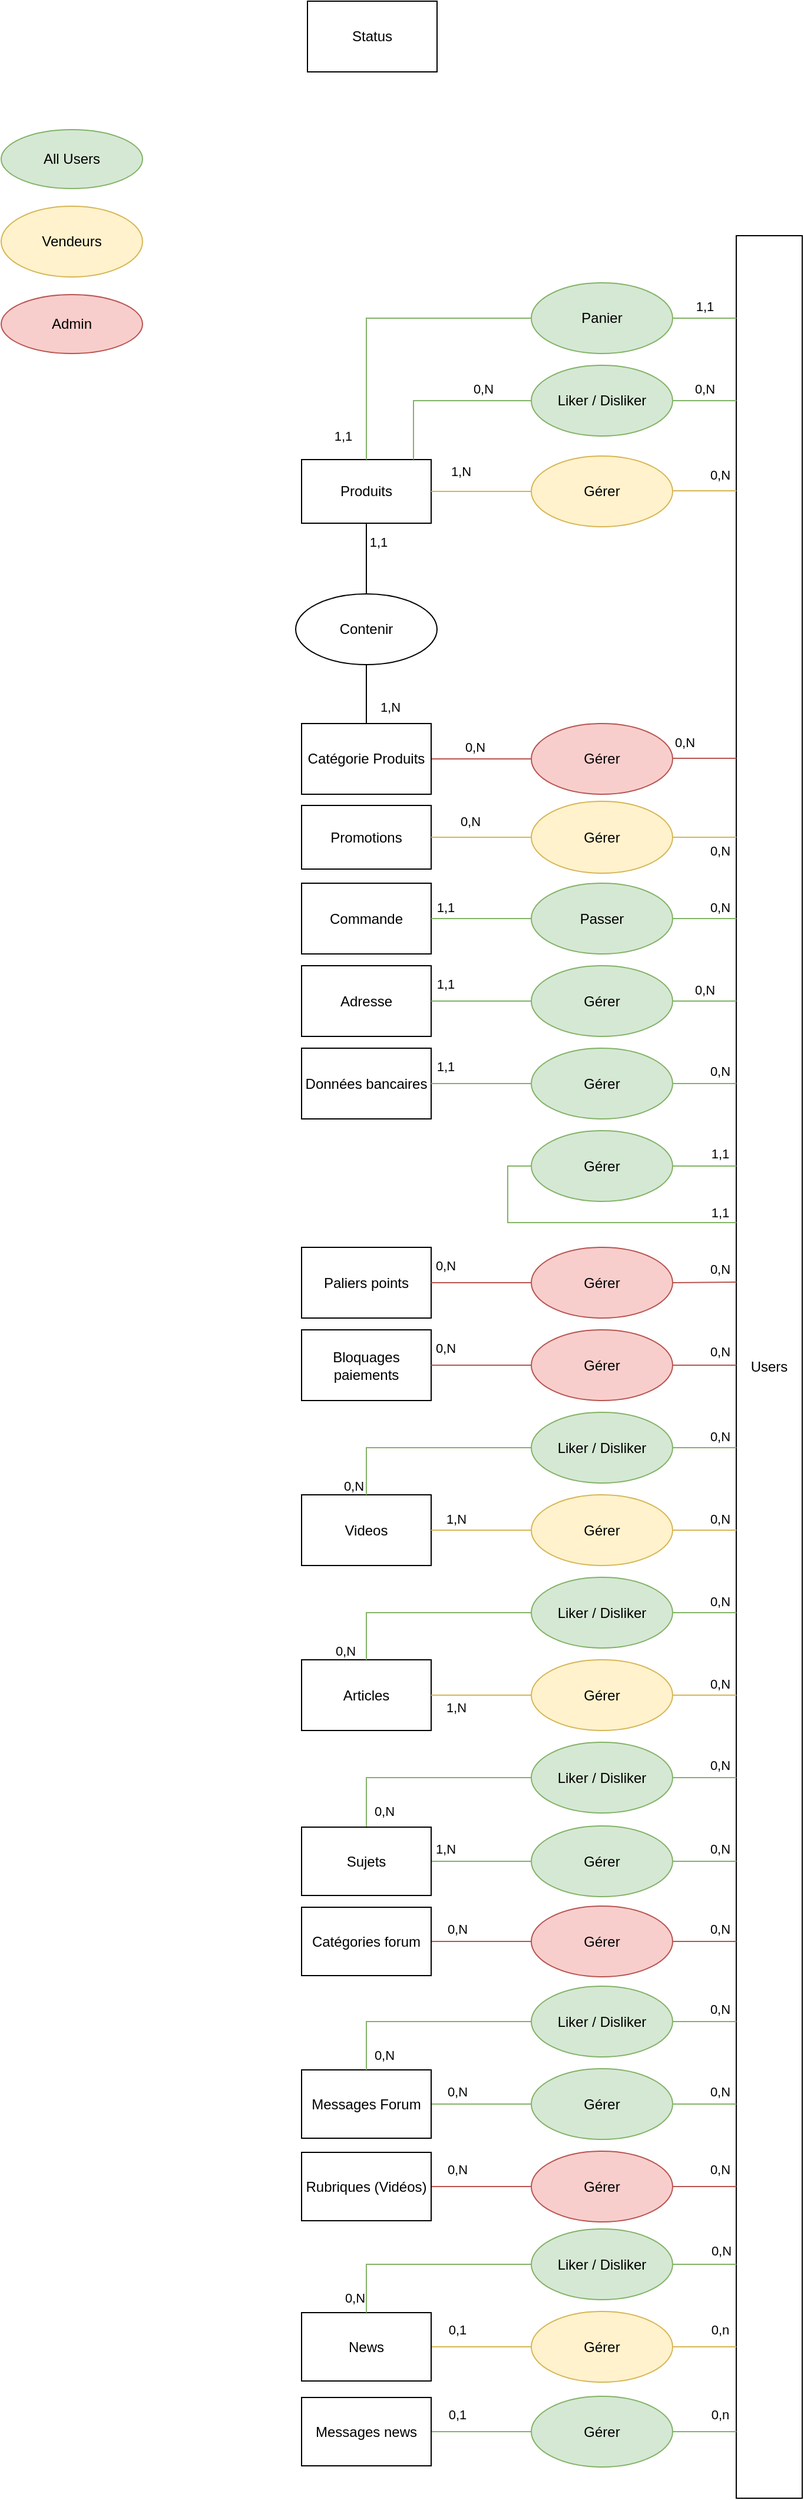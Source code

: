 <mxfile version="15.7.4" type="github" pages="4">
  <diagram id="k1b9PWktB-mUNqTBvutM" name="MCD">
    <mxGraphModel dx="1381" dy="1933" grid="1" gridSize="10" guides="1" tooltips="1" connect="1" arrows="1" fold="1" page="1" pageScale="1" pageWidth="827" pageHeight="1169" math="0" shadow="0">
      <root>
        <mxCell id="ir1PRDTtGvgjBWMgFl4q-0" />
        <mxCell id="ir1PRDTtGvgjBWMgFl4q-1" parent="ir1PRDTtGvgjBWMgFl4q-0" />
        <mxCell id="Ems-gmoL7VlaEz9lixsN-8" value="Users" style="rounded=0;whiteSpace=wrap;html=1;glass=0;shadow=0;sketch=0;" parent="ir1PRDTtGvgjBWMgFl4q-1" vertex="1">
          <mxGeometry x="754" y="-960" width="56" height="1920" as="geometry" />
        </mxCell>
        <mxCell id="Ems-gmoL7VlaEz9lixsN-17" value="Produits" style="rounded=0;whiteSpace=wrap;html=1;" parent="ir1PRDTtGvgjBWMgFl4q-1" vertex="1">
          <mxGeometry x="385" y="-770" width="110" height="54" as="geometry" />
        </mxCell>
        <mxCell id="yBdITjsVdk7lnHHLysCU-9" value="1,1" style="edgeStyle=orthogonalEdgeStyle;rounded=0;orthogonalLoop=1;jettySize=auto;html=1;endArrow=none;endFill=0;fillColor=#d5e8d4;strokeColor=#82b366;" parent="ir1PRDTtGvgjBWMgFl4q-1" source="Ems-gmoL7VlaEz9lixsN-17" target="Ems-gmoL7VlaEz9lixsN-27" edge="1">
          <mxGeometry x="-0.846" y="20" relative="1" as="geometry">
            <mxPoint as="offset" />
            <mxPoint x="495.0" y="-890" as="sourcePoint" />
            <Array as="points">
              <mxPoint x="440" y="-890" />
            </Array>
          </mxGeometry>
        </mxCell>
        <mxCell id="SQJCuBqzPmPE8YTCWMTA-35" value="1,1" style="edgeStyle=elbowEdgeStyle;rounded=0;orthogonalLoop=1;jettySize=auto;elbow=vertical;html=1;exitX=1;exitY=0.5;exitDx=0;exitDy=0;endArrow=none;endFill=0;fillColor=#d5e8d4;strokeColor=#82b366;" parent="ir1PRDTtGvgjBWMgFl4q-1" source="Ems-gmoL7VlaEz9lixsN-27" target="Ems-gmoL7VlaEz9lixsN-8" edge="1">
          <mxGeometry y="10" relative="1" as="geometry">
            <mxPoint as="offset" />
          </mxGeometry>
        </mxCell>
        <mxCell id="Ems-gmoL7VlaEz9lixsN-27" value="Panier" style="ellipse;whiteSpace=wrap;html=1;fillColor=#d5e8d4;strokeColor=#82b366;" parent="ir1PRDTtGvgjBWMgFl4q-1" vertex="1">
          <mxGeometry x="580" y="-920" width="120" height="60" as="geometry" />
        </mxCell>
        <mxCell id="yBdITjsVdk7lnHHLysCU-19" value="0,N" style="edgeStyle=orthogonalEdgeStyle;rounded=0;orthogonalLoop=1;jettySize=auto;html=1;exitX=1;exitY=0.5;exitDx=0;exitDy=0;entryX=0;entryY=0.5;entryDx=0;entryDy=0;endArrow=none;endFill=0;fillColor=#f8cecc;strokeColor=#b85450;" parent="ir1PRDTtGvgjBWMgFl4q-1" source="Ems-gmoL7VlaEz9lixsN-35" target="6xAeUnvmwOhO6haDIeZQ-18" edge="1">
          <mxGeometry x="-0.143" y="10" relative="1" as="geometry">
            <mxPoint as="offset" />
          </mxGeometry>
        </mxCell>
        <mxCell id="Ems-gmoL7VlaEz9lixsN-35" value="Catégorie Produits" style="rounded=0;whiteSpace=wrap;html=1;" parent="ir1PRDTtGvgjBWMgFl4q-1" vertex="1">
          <mxGeometry x="385" y="-546" width="110" height="60" as="geometry" />
        </mxCell>
        <mxCell id="yBdITjsVdk7lnHHLysCU-17" value="1,1" style="edgeStyle=orthogonalEdgeStyle;rounded=0;orthogonalLoop=1;jettySize=auto;html=1;endArrow=none;endFill=0;" parent="ir1PRDTtGvgjBWMgFl4q-1" source="Ems-gmoL7VlaEz9lixsN-36" target="Ems-gmoL7VlaEz9lixsN-17" edge="1">
          <mxGeometry x="0.467" y="-10" relative="1" as="geometry">
            <mxPoint as="offset" />
          </mxGeometry>
        </mxCell>
        <mxCell id="yBdITjsVdk7lnHHLysCU-18" value="1,N" style="edgeStyle=orthogonalEdgeStyle;rounded=0;orthogonalLoop=1;jettySize=auto;html=1;exitX=0.5;exitY=1;exitDx=0;exitDy=0;entryX=0.5;entryY=0;entryDx=0;entryDy=0;endArrow=none;endFill=0;" parent="ir1PRDTtGvgjBWMgFl4q-1" source="Ems-gmoL7VlaEz9lixsN-36" target="Ems-gmoL7VlaEz9lixsN-35" edge="1">
          <mxGeometry x="0.44" y="20" relative="1" as="geometry">
            <mxPoint as="offset" />
          </mxGeometry>
        </mxCell>
        <mxCell id="Ems-gmoL7VlaEz9lixsN-36" value="Contenir" style="ellipse;whiteSpace=wrap;html=1;" parent="ir1PRDTtGvgjBWMgFl4q-1" vertex="1">
          <mxGeometry x="380" y="-656" width="120" height="60" as="geometry" />
        </mxCell>
        <mxCell id="yBdITjsVdk7lnHHLysCU-16" value="1,N" style="edgeStyle=orthogonalEdgeStyle;rounded=0;orthogonalLoop=1;jettySize=auto;html=1;exitX=0;exitY=0.5;exitDx=0;exitDy=0;endArrow=none;endFill=0;fillColor=#fff2cc;strokeColor=#d6b656;" parent="ir1PRDTtGvgjBWMgFl4q-1" source="DhKpnIFWA9yoigp-8hZU-3" target="Ems-gmoL7VlaEz9lixsN-17" edge="1">
          <mxGeometry x="0.412" y="-17" relative="1" as="geometry">
            <mxPoint as="offset" />
          </mxGeometry>
        </mxCell>
        <mxCell id="SQJCuBqzPmPE8YTCWMTA-38" value="0,N" style="edgeStyle=elbowEdgeStyle;rounded=0;orthogonalLoop=1;jettySize=auto;elbow=vertical;html=1;exitX=1;exitY=0.5;exitDx=0;exitDy=0;endArrow=none;endFill=0;" parent="ir1PRDTtGvgjBWMgFl4q-1" source="DhKpnIFWA9yoigp-8hZU-3" edge="1">
          <mxGeometry y="20" relative="1" as="geometry">
            <mxPoint as="offset" />
          </mxGeometry>
        </mxCell>
        <mxCell id="lxnOK-8bjp72yX0c8KQZ-0" value="0,N" style="edgeStyle=elbowEdgeStyle;rounded=0;orthogonalLoop=1;jettySize=auto;html=1;elbow=vertical;endArrow=none;endFill=0;fillColor=#fff2cc;strokeColor=#d6b656;" parent="ir1PRDTtGvgjBWMgFl4q-1" source="DhKpnIFWA9yoigp-8hZU-3" edge="1">
          <mxGeometry x="0.481" y="14" relative="1" as="geometry">
            <mxPoint as="offset" />
            <mxPoint x="754" y="-743.529" as="targetPoint" />
          </mxGeometry>
        </mxCell>
        <mxCell id="DhKpnIFWA9yoigp-8hZU-3" value="Gérer" style="ellipse;whiteSpace=wrap;html=1;fillColor=#fff2cc;strokeColor=#d6b656;" parent="ir1PRDTtGvgjBWMgFl4q-1" vertex="1">
          <mxGeometry x="580" y="-773" width="120" height="60" as="geometry" />
        </mxCell>
        <mxCell id="6xAeUnvmwOhO6haDIeZQ-14" value="Promotions" style="rounded=0;whiteSpace=wrap;html=1;" parent="ir1PRDTtGvgjBWMgFl4q-1" vertex="1">
          <mxGeometry x="385" y="-476.5" width="110" height="54" as="geometry" />
        </mxCell>
        <mxCell id="yBdITjsVdk7lnHHLysCU-23" value="0,N" style="edgeStyle=orthogonalEdgeStyle;rounded=0;orthogonalLoop=1;jettySize=auto;html=1;exitX=0;exitY=0.5;exitDx=0;exitDy=0;endArrow=none;endFill=0;fillColor=#fff2cc;strokeColor=#d6b656;" parent="ir1PRDTtGvgjBWMgFl4q-1" source="6xAeUnvmwOhO6haDIeZQ-17" target="6xAeUnvmwOhO6haDIeZQ-14" edge="1">
          <mxGeometry x="0.237" y="-14" relative="1" as="geometry">
            <mxPoint as="offset" />
          </mxGeometry>
        </mxCell>
        <mxCell id="SQJCuBqzPmPE8YTCWMTA-41" value="0,N" style="edgeStyle=elbowEdgeStyle;rounded=0;orthogonalLoop=1;jettySize=auto;elbow=vertical;html=1;exitX=1;exitY=0.5;exitDx=0;exitDy=0;endArrow=none;endFill=0;" parent="ir1PRDTtGvgjBWMgFl4q-1" source="6xAeUnvmwOhO6haDIeZQ-17" edge="1">
          <mxGeometry x="0.119" y="15" relative="1" as="geometry">
            <mxPoint as="offset" />
          </mxGeometry>
        </mxCell>
        <mxCell id="lxnOK-8bjp72yX0c8KQZ-3" value="0,N" style="edgeStyle=elbowEdgeStyle;rounded=0;orthogonalLoop=1;jettySize=auto;html=1;elbow=vertical;endArrow=none;endFill=0;fillColor=#fff2cc;strokeColor=#d6b656;" parent="ir1PRDTtGvgjBWMgFl4q-1" source="6xAeUnvmwOhO6haDIeZQ-17" edge="1">
          <mxGeometry x="0.482" y="-11" relative="1" as="geometry">
            <mxPoint as="offset" />
            <mxPoint x="754" y="-449.324" as="targetPoint" />
          </mxGeometry>
        </mxCell>
        <mxCell id="6xAeUnvmwOhO6haDIeZQ-17" value="Gérer" style="ellipse;whiteSpace=wrap;html=1;fillColor=#fff2cc;strokeColor=#d6b656;" parent="ir1PRDTtGvgjBWMgFl4q-1" vertex="1">
          <mxGeometry x="580" y="-480" width="120" height="61" as="geometry" />
        </mxCell>
        <mxCell id="SQJCuBqzPmPE8YTCWMTA-39" value="0,N" style="edgeStyle=elbowEdgeStyle;rounded=0;orthogonalLoop=1;jettySize=auto;elbow=vertical;html=1;exitX=1;exitY=0.5;exitDx=0;exitDy=0;endArrow=none;endFill=0;" parent="ir1PRDTtGvgjBWMgFl4q-1" source="6xAeUnvmwOhO6haDIeZQ-18" edge="1">
          <mxGeometry y="10" relative="1" as="geometry">
            <mxPoint as="offset" />
          </mxGeometry>
        </mxCell>
        <mxCell id="lxnOK-8bjp72yX0c8KQZ-6" value="0,N" style="edgeStyle=elbowEdgeStyle;rounded=0;orthogonalLoop=1;jettySize=auto;html=1;elbow=vertical;endArrow=none;endFill=0;fillColor=#f8cecc;strokeColor=#b85450;" parent="ir1PRDTtGvgjBWMgFl4q-1" source="6xAeUnvmwOhO6haDIeZQ-18" edge="1">
          <mxGeometry x="-0.63" y="14" relative="1" as="geometry">
            <mxPoint as="offset" />
            <mxPoint x="754" y="-516.471" as="targetPoint" />
          </mxGeometry>
        </mxCell>
        <mxCell id="6xAeUnvmwOhO6haDIeZQ-18" value="Gérer" style="ellipse;whiteSpace=wrap;html=1;fillColor=#f8cecc;strokeColor=#b85450;" parent="ir1PRDTtGvgjBWMgFl4q-1" vertex="1">
          <mxGeometry x="580" y="-546" width="120" height="60" as="geometry" />
        </mxCell>
        <mxCell id="6xAeUnvmwOhO6haDIeZQ-22" value="Commande" style="rounded=0;whiteSpace=wrap;html=1;" parent="ir1PRDTtGvgjBWMgFl4q-1" vertex="1">
          <mxGeometry x="385" y="-410.5" width="110" height="60" as="geometry" />
        </mxCell>
        <mxCell id="yBdITjsVdk7lnHHLysCU-25" value="1,1" style="edgeStyle=orthogonalEdgeStyle;rounded=0;orthogonalLoop=1;jettySize=auto;html=1;exitX=0;exitY=0.5;exitDx=0;exitDy=0;entryX=1;entryY=0.5;entryDx=0;entryDy=0;endArrow=none;endFill=0;fillColor=#d5e8d4;strokeColor=#82b366;" parent="ir1PRDTtGvgjBWMgFl4q-1" source="6xAeUnvmwOhO6haDIeZQ-23" target="6xAeUnvmwOhO6haDIeZQ-22" edge="1">
          <mxGeometry x="0.714" y="-10" relative="1" as="geometry">
            <mxPoint as="offset" />
          </mxGeometry>
        </mxCell>
        <mxCell id="SQJCuBqzPmPE8YTCWMTA-42" value="0,N" style="edgeStyle=elbowEdgeStyle;rounded=0;orthogonalLoop=1;jettySize=auto;elbow=vertical;html=1;exitX=1;exitY=0.5;exitDx=0;exitDy=0;endArrow=none;endFill=0;" parent="ir1PRDTtGvgjBWMgFl4q-1" source="6xAeUnvmwOhO6haDIeZQ-23" edge="1">
          <mxGeometry y="16" relative="1" as="geometry">
            <mxPoint as="offset" />
          </mxGeometry>
        </mxCell>
        <mxCell id="lxnOK-8bjp72yX0c8KQZ-2" value="0,N" style="edgeStyle=elbowEdgeStyle;rounded=0;orthogonalLoop=1;jettySize=auto;html=1;elbow=vertical;endArrow=none;endFill=0;fillColor=#d5e8d4;strokeColor=#82b366;" parent="ir1PRDTtGvgjBWMgFl4q-1" source="6xAeUnvmwOhO6haDIeZQ-23" edge="1">
          <mxGeometry x="0.481" y="10" relative="1" as="geometry">
            <mxPoint as="offset" />
            <mxPoint x="754" y="-380.5" as="targetPoint" />
          </mxGeometry>
        </mxCell>
        <mxCell id="6xAeUnvmwOhO6haDIeZQ-23" value="Passer" style="ellipse;whiteSpace=wrap;html=1;fillColor=#d5e8d4;strokeColor=#82b366;" parent="ir1PRDTtGvgjBWMgFl4q-1" vertex="1">
          <mxGeometry x="580" y="-410.5" width="120" height="60" as="geometry" />
        </mxCell>
        <mxCell id="6xAeUnvmwOhO6haDIeZQ-34" value="Adresse" style="rounded=0;whiteSpace=wrap;html=1;" parent="ir1PRDTtGvgjBWMgFl4q-1" vertex="1">
          <mxGeometry x="385" y="-340.5" width="110" height="60" as="geometry" />
        </mxCell>
        <mxCell id="yBdITjsVdk7lnHHLysCU-28" value="1,1" style="edgeStyle=orthogonalEdgeStyle;rounded=0;orthogonalLoop=1;jettySize=auto;html=1;exitX=0;exitY=0.5;exitDx=0;exitDy=0;endArrow=none;endFill=0;fillColor=#d5e8d4;strokeColor=#82b366;" parent="ir1PRDTtGvgjBWMgFl4q-1" source="6xAeUnvmwOhO6haDIeZQ-36" target="6xAeUnvmwOhO6haDIeZQ-34" edge="1">
          <mxGeometry x="0.724" y="-15" relative="1" as="geometry">
            <mxPoint as="offset" />
          </mxGeometry>
        </mxCell>
        <mxCell id="SQJCuBqzPmPE8YTCWMTA-43" value="0,N" style="edgeStyle=elbowEdgeStyle;rounded=0;orthogonalLoop=1;jettySize=auto;html=1;exitX=1;exitY=0.5;exitDx=0;exitDy=0;endArrow=none;endFill=0;elbow=vertical;fillColor=#d5e8d4;strokeColor=#82b366;" parent="ir1PRDTtGvgjBWMgFl4q-1" source="6xAeUnvmwOhO6haDIeZQ-36" edge="1">
          <mxGeometry y="10" relative="1" as="geometry">
            <mxPoint x="754" y="-310.5" as="targetPoint" />
            <mxPoint as="offset" />
          </mxGeometry>
        </mxCell>
        <mxCell id="6xAeUnvmwOhO6haDIeZQ-36" value="Gérer" style="ellipse;whiteSpace=wrap;html=1;fillColor=#d5e8d4;strokeColor=#82b366;" parent="ir1PRDTtGvgjBWMgFl4q-1" vertex="1">
          <mxGeometry x="580" y="-340.5" width="120" height="60" as="geometry" />
        </mxCell>
        <mxCell id="6xAeUnvmwOhO6haDIeZQ-39" value="Données bancaires" style="rounded=0;whiteSpace=wrap;html=1;" parent="ir1PRDTtGvgjBWMgFl4q-1" vertex="1">
          <mxGeometry x="385" y="-270.5" width="110" height="60" as="geometry" />
        </mxCell>
        <mxCell id="yBdITjsVdk7lnHHLysCU-32" value="1,1" style="edgeStyle=orthogonalEdgeStyle;rounded=0;orthogonalLoop=1;jettySize=auto;html=1;exitX=0;exitY=0.5;exitDx=0;exitDy=0;endArrow=none;endFill=0;fillColor=#d5e8d4;strokeColor=#82b366;" parent="ir1PRDTtGvgjBWMgFl4q-1" source="6xAeUnvmwOhO6haDIeZQ-41" target="6xAeUnvmwOhO6haDIeZQ-39" edge="1">
          <mxGeometry x="0.724" y="-15" relative="1" as="geometry">
            <mxPoint as="offset" />
          </mxGeometry>
        </mxCell>
        <mxCell id="SQJCuBqzPmPE8YTCWMTA-45" value="0,N" style="edgeStyle=elbowEdgeStyle;rounded=0;orthogonalLoop=1;jettySize=auto;html=1;exitX=1;exitY=0.5;exitDx=0;exitDy=0;endArrow=none;endFill=0;elbow=vertical;fillColor=#d5e8d4;strokeColor=#82b366;" parent="ir1PRDTtGvgjBWMgFl4q-1" source="6xAeUnvmwOhO6haDIeZQ-41" edge="1">
          <mxGeometry x="0.481" y="11" relative="1" as="geometry">
            <mxPoint x="754" y="-240.5" as="targetPoint" />
            <mxPoint as="offset" />
          </mxGeometry>
        </mxCell>
        <mxCell id="6xAeUnvmwOhO6haDIeZQ-41" value="Gérer" style="ellipse;whiteSpace=wrap;html=1;fillColor=#d5e8d4;strokeColor=#82b366;" parent="ir1PRDTtGvgjBWMgFl4q-1" vertex="1">
          <mxGeometry x="580" y="-270.5" width="120" height="60" as="geometry" />
        </mxCell>
        <mxCell id="6xAeUnvmwOhO6haDIeZQ-44" value="Status" style="rounded=0;whiteSpace=wrap;html=1;" parent="ir1PRDTtGvgjBWMgFl4q-1" vertex="1">
          <mxGeometry x="390" y="-1159" width="110" height="60" as="geometry" />
        </mxCell>
        <mxCell id="SQJCuBqzPmPE8YTCWMTA-48" value="1,1" style="edgeStyle=elbowEdgeStyle;rounded=0;orthogonalLoop=1;jettySize=auto;html=1;exitX=1;exitY=0.5;exitDx=0;exitDy=0;endArrow=none;endFill=0;elbow=vertical;fillColor=#d5e8d4;strokeColor=#82b366;" parent="ir1PRDTtGvgjBWMgFl4q-1" source="6xAeUnvmwOhO6haDIeZQ-49" edge="1">
          <mxGeometry x="0.481" y="11" relative="1" as="geometry">
            <mxPoint x="754" y="-170.5" as="targetPoint" />
            <mxPoint as="offset" />
            <Array as="points">
              <mxPoint x="730" y="-170.5" />
            </Array>
          </mxGeometry>
        </mxCell>
        <mxCell id="SQJCuBqzPmPE8YTCWMTA-67" value="1,1" style="edgeStyle=orthogonalEdgeStyle;rounded=0;orthogonalLoop=1;jettySize=auto;elbow=vertical;html=1;exitX=0;exitY=0.5;exitDx=0;exitDy=0;endArrow=none;endFill=0;fillColor=#d5e8d4;strokeColor=#82b366;" parent="ir1PRDTtGvgjBWMgFl4q-1" source="6xAeUnvmwOhO6haDIeZQ-49" edge="1">
          <mxGeometry x="0.893" y="9" relative="1" as="geometry">
            <Array as="points">
              <mxPoint x="560" y="-170.5" />
              <mxPoint x="560" y="-122.5" />
            </Array>
            <mxPoint x="754" y="-122.5" as="targetPoint" />
            <mxPoint as="offset" />
          </mxGeometry>
        </mxCell>
        <mxCell id="6xAeUnvmwOhO6haDIeZQ-49" value="Gérer" style="ellipse;whiteSpace=wrap;html=1;fillColor=#d5e8d4;strokeColor=#82b366;" parent="ir1PRDTtGvgjBWMgFl4q-1" vertex="1">
          <mxGeometry x="580" y="-200.5" width="120" height="60" as="geometry" />
        </mxCell>
        <mxCell id="6xAeUnvmwOhO6haDIeZQ-52" value="Paliers points" style="rounded=0;whiteSpace=wrap;html=1;" parent="ir1PRDTtGvgjBWMgFl4q-1" vertex="1">
          <mxGeometry x="385" y="-101.5" width="110" height="60" as="geometry" />
        </mxCell>
        <mxCell id="SQJCuBqzPmPE8YTCWMTA-3" value="0,N" style="edgeStyle=orthogonalEdgeStyle;rounded=0;orthogonalLoop=1;jettySize=auto;html=1;endArrow=none;endFill=0;fillColor=#f8cecc;strokeColor=#b85450;" parent="ir1PRDTtGvgjBWMgFl4q-1" source="6xAeUnvmwOhO6haDIeZQ-54" target="6xAeUnvmwOhO6haDIeZQ-52" edge="1">
          <mxGeometry x="0.724" y="-15" relative="1" as="geometry">
            <mxPoint as="offset" />
            <Array as="points" />
          </mxGeometry>
        </mxCell>
        <mxCell id="SQJCuBqzPmPE8YTCWMTA-53" value="0,N" style="edgeStyle=elbowEdgeStyle;rounded=0;orthogonalLoop=1;jettySize=auto;html=1;exitX=1;exitY=0.5;exitDx=0;exitDy=0;endArrow=none;endFill=0;elbow=vertical;fillColor=#f8cecc;strokeColor=#b85450;" parent="ir1PRDTtGvgjBWMgFl4q-1" source="6xAeUnvmwOhO6haDIeZQ-54" edge="1">
          <mxGeometry x="0.481" y="11" relative="1" as="geometry">
            <mxPoint x="754" y="-72.5" as="targetPoint" />
            <mxPoint as="offset" />
          </mxGeometry>
        </mxCell>
        <mxCell id="6xAeUnvmwOhO6haDIeZQ-54" value="Gérer" style="ellipse;whiteSpace=wrap;html=1;fillColor=#f8cecc;strokeColor=#b85450;" parent="ir1PRDTtGvgjBWMgFl4q-1" vertex="1">
          <mxGeometry x="580" y="-101.5" width="120" height="60" as="geometry" />
        </mxCell>
        <mxCell id="6xAeUnvmwOhO6haDIeZQ-57" value="Bloquages paiements" style="rounded=0;whiteSpace=wrap;html=1;" parent="ir1PRDTtGvgjBWMgFl4q-1" vertex="1">
          <mxGeometry x="385" y="-31.5" width="110" height="60" as="geometry" />
        </mxCell>
        <mxCell id="SQJCuBqzPmPE8YTCWMTA-7" value="0,N" style="edgeStyle=orthogonalEdgeStyle;rounded=0;orthogonalLoop=1;jettySize=auto;html=1;endArrow=none;endFill=0;fillColor=#f8cecc;strokeColor=#b85450;" parent="ir1PRDTtGvgjBWMgFl4q-1" source="6xAeUnvmwOhO6haDIeZQ-59" target="6xAeUnvmwOhO6haDIeZQ-57" edge="1">
          <mxGeometry x="0.724" y="-15" relative="1" as="geometry">
            <mxPoint as="offset" />
          </mxGeometry>
        </mxCell>
        <mxCell id="SQJCuBqzPmPE8YTCWMTA-55" value="0,N" style="edgeStyle=elbowEdgeStyle;rounded=0;orthogonalLoop=1;jettySize=auto;html=1;exitX=1;exitY=0.5;exitDx=0;exitDy=0;endArrow=none;endFill=0;elbow=vertical;fillColor=#f8cecc;strokeColor=#b85450;" parent="ir1PRDTtGvgjBWMgFl4q-1" source="6xAeUnvmwOhO6haDIeZQ-59" edge="1">
          <mxGeometry x="0.481" y="12" relative="1" as="geometry">
            <mxPoint x="754" y="-1.5" as="targetPoint" />
            <mxPoint as="offset" />
            <Array as="points">
              <mxPoint x="730" y="-1.5" />
              <mxPoint x="720" y="6.5" />
            </Array>
          </mxGeometry>
        </mxCell>
        <mxCell id="6xAeUnvmwOhO6haDIeZQ-59" value="Gérer" style="ellipse;whiteSpace=wrap;html=1;fillColor=#f8cecc;strokeColor=#b85450;" parent="ir1PRDTtGvgjBWMgFl4q-1" vertex="1">
          <mxGeometry x="580" y="-31.5" width="120" height="60" as="geometry" />
        </mxCell>
        <mxCell id="6xAeUnvmwOhO6haDIeZQ-62" value="All Users" style="ellipse;whiteSpace=wrap;html=1;fillColor=#d5e8d4;strokeColor=#82b366;" parent="ir1PRDTtGvgjBWMgFl4q-1" vertex="1">
          <mxGeometry x="130" y="-1050" width="120" height="50" as="geometry" />
        </mxCell>
        <mxCell id="6xAeUnvmwOhO6haDIeZQ-63" value="Admin" style="ellipse;whiteSpace=wrap;html=1;fillColor=#f8cecc;strokeColor=#b85450;" parent="ir1PRDTtGvgjBWMgFl4q-1" vertex="1">
          <mxGeometry x="130" y="-910" width="120" height="50" as="geometry" />
        </mxCell>
        <mxCell id="6xAeUnvmwOhO6haDIeZQ-64" value="Vendeurs" style="ellipse;whiteSpace=wrap;html=1;fillColor=#fff2cc;strokeColor=#d6b656;" parent="ir1PRDTtGvgjBWMgFl4q-1" vertex="1">
          <mxGeometry x="130" y="-985" width="120" height="60" as="geometry" />
        </mxCell>
        <mxCell id="6xAeUnvmwOhO6haDIeZQ-65" value="Videos" style="rounded=0;whiteSpace=wrap;html=1;" parent="ir1PRDTtGvgjBWMgFl4q-1" vertex="1">
          <mxGeometry x="385" y="108.5" width="110" height="60" as="geometry" />
        </mxCell>
        <mxCell id="SQJCuBqzPmPE8YTCWMTA-11" value="1,N" style="edgeStyle=orthogonalEdgeStyle;rounded=0;orthogonalLoop=1;jettySize=auto;html=1;exitX=0;exitY=0.5;exitDx=0;exitDy=0;endArrow=none;endFill=0;fillColor=#fff2cc;strokeColor=#d6b656;" parent="ir1PRDTtGvgjBWMgFl4q-1" source="6xAeUnvmwOhO6haDIeZQ-67" target="6xAeUnvmwOhO6haDIeZQ-65" edge="1">
          <mxGeometry x="0.517" y="-10" relative="1" as="geometry">
            <mxPoint as="offset" />
          </mxGeometry>
        </mxCell>
        <mxCell id="SQJCuBqzPmPE8YTCWMTA-57" value="0,N" style="edgeStyle=elbowEdgeStyle;rounded=0;orthogonalLoop=1;jettySize=auto;elbow=vertical;html=1;exitX=1;exitY=0.5;exitDx=0;exitDy=0;endArrow=none;endFill=0;fillColor=#fff2cc;strokeColor=#d6b656;" parent="ir1PRDTtGvgjBWMgFl4q-1" source="6xAeUnvmwOhO6haDIeZQ-67" edge="1">
          <mxGeometry x="0.481" y="10" relative="1" as="geometry">
            <mxPoint x="754" y="138.5" as="targetPoint" />
            <mxPoint as="offset" />
          </mxGeometry>
        </mxCell>
        <mxCell id="6xAeUnvmwOhO6haDIeZQ-67" value="Gérer" style="ellipse;whiteSpace=wrap;html=1;fillColor=#fff2cc;strokeColor=#d6b656;" parent="ir1PRDTtGvgjBWMgFl4q-1" vertex="1">
          <mxGeometry x="580" y="108.5" width="120" height="60" as="geometry" />
        </mxCell>
        <mxCell id="6xAeUnvmwOhO6haDIeZQ-70" value="Articles" style="rounded=0;whiteSpace=wrap;html=1;" parent="ir1PRDTtGvgjBWMgFl4q-1" vertex="1">
          <mxGeometry x="385" y="248.5" width="110" height="60" as="geometry" />
        </mxCell>
        <mxCell id="SQJCuBqzPmPE8YTCWMTA-15" value="1,N" style="edgeStyle=orthogonalEdgeStyle;rounded=0;orthogonalLoop=1;jettySize=auto;html=1;exitX=0;exitY=0.5;exitDx=0;exitDy=0;endArrow=none;endFill=0;fillColor=#fff2cc;strokeColor=#d6b656;" parent="ir1PRDTtGvgjBWMgFl4q-1" source="6xAeUnvmwOhO6haDIeZQ-72" target="6xAeUnvmwOhO6haDIeZQ-70" edge="1">
          <mxGeometry x="0.517" y="10" relative="1" as="geometry">
            <mxPoint as="offset" />
          </mxGeometry>
        </mxCell>
        <mxCell id="SQJCuBqzPmPE8YTCWMTA-59" value="0,N" style="edgeStyle=elbowEdgeStyle;rounded=0;orthogonalLoop=1;jettySize=auto;elbow=vertical;html=1;exitX=1;exitY=0.5;exitDx=0;exitDy=0;endArrow=none;endFill=0;fillColor=#fff2cc;strokeColor=#d6b656;" parent="ir1PRDTtGvgjBWMgFl4q-1" source="6xAeUnvmwOhO6haDIeZQ-72" edge="1">
          <mxGeometry x="0.481" y="10" relative="1" as="geometry">
            <mxPoint x="754" y="278.5" as="targetPoint" />
            <mxPoint as="offset" />
            <Array as="points">
              <mxPoint x="720" y="278.5" />
              <mxPoint x="730" y="288.5" />
            </Array>
          </mxGeometry>
        </mxCell>
        <mxCell id="6xAeUnvmwOhO6haDIeZQ-72" value="Gérer" style="ellipse;whiteSpace=wrap;html=1;fillColor=#fff2cc;strokeColor=#d6b656;" parent="ir1PRDTtGvgjBWMgFl4q-1" vertex="1">
          <mxGeometry x="580" y="248.5" width="120" height="60" as="geometry" />
        </mxCell>
        <mxCell id="8LoNdRKf65lTUbJcNKsQ-0" value="0,N" style="edgeStyle=orthogonalEdgeStyle;rounded=0;orthogonalLoop=1;jettySize=auto;html=1;exitX=0;exitY=0.5;exitDx=0;exitDy=0;endArrow=none;endFill=0;fillColor=#d5e8d4;strokeColor=#82b366;" parent="ir1PRDTtGvgjBWMgFl4q-1" source="6xAeUnvmwOhO6haDIeZQ-77" target="6xAeUnvmwOhO6haDIeZQ-80" edge="1">
          <mxGeometry x="0.844" y="15" relative="1" as="geometry">
            <mxPoint as="offset" />
          </mxGeometry>
        </mxCell>
        <mxCell id="8LoNdRKf65lTUbJcNKsQ-1" value="0,N" style="edgeStyle=elbowEdgeStyle;rounded=0;orthogonalLoop=1;jettySize=auto;html=1;exitX=1;exitY=0.5;exitDx=0;exitDy=0;endArrow=none;endFill=0;elbow=vertical;fillColor=#d5e8d4;strokeColor=#82b366;" parent="ir1PRDTtGvgjBWMgFl4q-1" source="6xAeUnvmwOhO6haDIeZQ-77" edge="1">
          <mxGeometry x="0.481" y="11" relative="1" as="geometry">
            <mxPoint x="754" y="348.5" as="targetPoint" />
            <mxPoint as="offset" />
          </mxGeometry>
        </mxCell>
        <mxCell id="6xAeUnvmwOhO6haDIeZQ-77" value="Liker / Disliker" style="ellipse;whiteSpace=wrap;html=1;fillColor=#d5e8d4;strokeColor=#82b366;" parent="ir1PRDTtGvgjBWMgFl4q-1" vertex="1">
          <mxGeometry x="580" y="318.5" width="120" height="60" as="geometry" />
        </mxCell>
        <mxCell id="SQJCuBqzPmPE8YTCWMTA-20" value="1,N" style="edgeStyle=orthogonalEdgeStyle;rounded=0;orthogonalLoop=1;jettySize=auto;html=1;exitX=1;exitY=0.5;exitDx=0;exitDy=0;endArrow=none;endFill=0;fillColor=#d5e8d4;strokeColor=#82b366;" parent="ir1PRDTtGvgjBWMgFl4q-1" source="6xAeUnvmwOhO6haDIeZQ-80" target="6xAeUnvmwOhO6haDIeZQ-82" edge="1">
          <mxGeometry x="-0.714" y="11" relative="1" as="geometry">
            <mxPoint as="offset" />
          </mxGeometry>
        </mxCell>
        <mxCell id="6xAeUnvmwOhO6haDIeZQ-80" value="Sujets" style="rounded=0;whiteSpace=wrap;html=1;" parent="ir1PRDTtGvgjBWMgFl4q-1" vertex="1">
          <mxGeometry x="385" y="390.5" width="110" height="58" as="geometry" />
        </mxCell>
        <mxCell id="SQJCuBqzPmPE8YTCWMTA-62" value="0,N" style="edgeStyle=elbowEdgeStyle;rounded=0;orthogonalLoop=1;jettySize=auto;elbow=vertical;html=1;exitX=1;exitY=0.5;exitDx=0;exitDy=0;endArrow=none;endFill=0;fillColor=#d5e8d4;strokeColor=#82b366;" parent="ir1PRDTtGvgjBWMgFl4q-1" source="6xAeUnvmwOhO6haDIeZQ-82" edge="1">
          <mxGeometry x="0.481" y="11" relative="1" as="geometry">
            <mxPoint x="754" y="419.5" as="targetPoint" />
            <mxPoint as="offset" />
          </mxGeometry>
        </mxCell>
        <mxCell id="6xAeUnvmwOhO6haDIeZQ-82" value="Gérer" style="ellipse;whiteSpace=wrap;html=1;fillColor=#d5e8d4;strokeColor=#82b366;" parent="ir1PRDTtGvgjBWMgFl4q-1" vertex="1">
          <mxGeometry x="580" y="389.5" width="120" height="60" as="geometry" />
        </mxCell>
        <mxCell id="SQJCuBqzPmPE8YTCWMTA-24" value="0,N" style="edgeStyle=orthogonalEdgeStyle;rounded=0;orthogonalLoop=1;jettySize=auto;html=1;exitX=1;exitY=0.5;exitDx=0;exitDy=0;entryX=0;entryY=0.5;entryDx=0;entryDy=0;endArrow=none;endFill=0;fillColor=#f8cecc;strokeColor=#b85450;" parent="ir1PRDTtGvgjBWMgFl4q-1" source="6xAeUnvmwOhO6haDIeZQ-89" target="6xAeUnvmwOhO6haDIeZQ-95" edge="1">
          <mxGeometry x="-0.5" y="11" relative="1" as="geometry">
            <mxPoint as="offset" />
          </mxGeometry>
        </mxCell>
        <mxCell id="6xAeUnvmwOhO6haDIeZQ-89" value="Catégories forum" style="rounded=0;whiteSpace=wrap;html=1;" parent="ir1PRDTtGvgjBWMgFl4q-1" vertex="1">
          <mxGeometry x="385" y="458.5" width="110" height="58" as="geometry" />
        </mxCell>
        <mxCell id="SQJCuBqzPmPE8YTCWMTA-64" value="0,N" style="edgeStyle=elbowEdgeStyle;rounded=0;orthogonalLoop=1;jettySize=auto;elbow=vertical;html=1;exitX=1;exitY=0.5;exitDx=0;exitDy=0;endArrow=none;endFill=0;fillColor=#f8cecc;strokeColor=#b85450;" parent="ir1PRDTtGvgjBWMgFl4q-1" source="6xAeUnvmwOhO6haDIeZQ-95" edge="1">
          <mxGeometry x="0.481" y="11" relative="1" as="geometry">
            <mxPoint x="754" y="487.5" as="targetPoint" />
            <mxPoint as="offset" />
          </mxGeometry>
        </mxCell>
        <mxCell id="6xAeUnvmwOhO6haDIeZQ-95" value="Gérer" style="ellipse;whiteSpace=wrap;html=1;fillColor=#f8cecc;strokeColor=#b85450;" parent="ir1PRDTtGvgjBWMgFl4q-1" vertex="1">
          <mxGeometry x="580" y="457.5" width="120" height="60" as="geometry" />
        </mxCell>
        <mxCell id="SQJCuBqzPmPE8YTCWMTA-27" value="0,N" style="edgeStyle=orthogonalEdgeStyle;rounded=0;orthogonalLoop=1;jettySize=auto;html=1;exitX=1;exitY=0.5;exitDx=0;exitDy=0;entryX=0;entryY=0.5;entryDx=0;entryDy=0;endArrow=none;endFill=0;fillColor=#d5e8d4;strokeColor=#82b366;" parent="ir1PRDTtGvgjBWMgFl4q-1" source="6xAeUnvmwOhO6haDIeZQ-99" target="6xAeUnvmwOhO6haDIeZQ-102" edge="1">
          <mxGeometry x="-0.5" y="11" relative="1" as="geometry">
            <mxPoint as="offset" />
          </mxGeometry>
        </mxCell>
        <mxCell id="6xAeUnvmwOhO6haDIeZQ-99" value="Messages Forum" style="rounded=0;whiteSpace=wrap;html=1;" parent="ir1PRDTtGvgjBWMgFl4q-1" vertex="1">
          <mxGeometry x="385" y="596.5" width="110" height="58" as="geometry" />
        </mxCell>
        <mxCell id="SQJCuBqzPmPE8YTCWMTA-26" value="0,N" style="edgeStyle=orthogonalEdgeStyle;rounded=0;orthogonalLoop=1;jettySize=auto;html=1;exitX=0;exitY=0.5;exitDx=0;exitDy=0;entryX=0.5;entryY=0;entryDx=0;entryDy=0;endArrow=none;endFill=0;fillColor=#d5e8d4;strokeColor=#82b366;" parent="ir1PRDTtGvgjBWMgFl4q-1" source="6xAeUnvmwOhO6haDIeZQ-101" target="6xAeUnvmwOhO6haDIeZQ-99" edge="1">
          <mxGeometry x="0.864" y="15" relative="1" as="geometry">
            <mxPoint as="offset" />
          </mxGeometry>
        </mxCell>
        <mxCell id="SQJCuBqzPmPE8YTCWMTA-65" value="0,N" style="edgeStyle=elbowEdgeStyle;rounded=0;orthogonalLoop=1;jettySize=auto;elbow=vertical;html=1;exitX=1;exitY=0.5;exitDx=0;exitDy=0;endArrow=none;endFill=0;fillColor=#d5e8d4;strokeColor=#82b366;" parent="ir1PRDTtGvgjBWMgFl4q-1" source="6xAeUnvmwOhO6haDIeZQ-101" edge="1">
          <mxGeometry x="0.481" y="11" relative="1" as="geometry">
            <mxPoint x="754" y="555.5" as="targetPoint" />
            <mxPoint as="offset" />
          </mxGeometry>
        </mxCell>
        <mxCell id="6xAeUnvmwOhO6haDIeZQ-101" value="Liker / Disliker" style="ellipse;whiteSpace=wrap;html=1;fillColor=#d5e8d4;strokeColor=#82b366;" parent="ir1PRDTtGvgjBWMgFl4q-1" vertex="1">
          <mxGeometry x="580" y="525.5" width="120" height="60" as="geometry" />
        </mxCell>
        <mxCell id="SQJCuBqzPmPE8YTCWMTA-66" value="0,N" style="edgeStyle=elbowEdgeStyle;rounded=0;orthogonalLoop=1;jettySize=auto;elbow=vertical;html=1;exitX=1;exitY=0.5;exitDx=0;exitDy=0;endArrow=none;endFill=0;fillColor=#d5e8d4;strokeColor=#82b366;" parent="ir1PRDTtGvgjBWMgFl4q-1" source="6xAeUnvmwOhO6haDIeZQ-102" edge="1">
          <mxGeometry x="0.481" y="11" relative="1" as="geometry">
            <mxPoint x="754" y="625.5" as="targetPoint" />
            <mxPoint as="offset" />
          </mxGeometry>
        </mxCell>
        <mxCell id="6xAeUnvmwOhO6haDIeZQ-102" value="Gérer" style="ellipse;whiteSpace=wrap;html=1;fillColor=#d5e8d4;strokeColor=#82b366;" parent="ir1PRDTtGvgjBWMgFl4q-1" vertex="1">
          <mxGeometry x="580" y="595.5" width="120" height="60" as="geometry" />
        </mxCell>
        <mxCell id="IEtz67zzkuUhbgyWgrqV-1" value="0,N" style="edgeStyle=orthogonalEdgeStyle;rounded=0;orthogonalLoop=1;jettySize=auto;html=1;exitX=1;exitY=0.5;exitDx=0;exitDy=0;entryX=0;entryY=0.5;entryDx=0;entryDy=0;endArrow=none;endFill=0;fillColor=#f8cecc;strokeColor=#b85450;" parent="ir1PRDTtGvgjBWMgFl4q-1" source="IEtz67zzkuUhbgyWgrqV-2" target="IEtz67zzkuUhbgyWgrqV-5" edge="1">
          <mxGeometry x="-0.5" y="15" relative="1" as="geometry">
            <mxPoint as="offset" />
          </mxGeometry>
        </mxCell>
        <mxCell id="IEtz67zzkuUhbgyWgrqV-2" value="Rubriques (Vidéos)" style="rounded=0;whiteSpace=wrap;html=1;" parent="ir1PRDTtGvgjBWMgFl4q-1" vertex="1">
          <mxGeometry x="385" y="666.5" width="110" height="58" as="geometry" />
        </mxCell>
        <mxCell id="Yh0MuZpLJdci4y8NJo_1-2" value="0,N" style="edgeStyle=elbowEdgeStyle;rounded=0;orthogonalLoop=1;jettySize=auto;elbow=vertical;html=1;exitX=1;exitY=0.5;exitDx=0;exitDy=0;endArrow=none;endFill=0;fillColor=#f8cecc;strokeColor=#b85450;" parent="ir1PRDTtGvgjBWMgFl4q-1" source="IEtz67zzkuUhbgyWgrqV-5" edge="1">
          <mxGeometry x="0.481" y="15" relative="1" as="geometry">
            <mxPoint x="754" y="695.5" as="targetPoint" />
            <mxPoint as="offset" />
          </mxGeometry>
        </mxCell>
        <mxCell id="IEtz67zzkuUhbgyWgrqV-5" value="Gérer" style="ellipse;whiteSpace=wrap;html=1;fillColor=#f8cecc;strokeColor=#b85450;" parent="ir1PRDTtGvgjBWMgFl4q-1" vertex="1">
          <mxGeometry x="580" y="665.5" width="120" height="60" as="geometry" />
        </mxCell>
        <mxCell id="IEtz67zzkuUhbgyWgrqV-7" value="0,1" style="edgeStyle=orthogonalEdgeStyle;rounded=0;orthogonalLoop=1;jettySize=auto;html=1;exitX=1;exitY=0.5;exitDx=0;exitDy=0;entryX=0;entryY=0.5;entryDx=0;entryDy=0;endArrow=none;endFill=0;fillColor=#fff2cc;strokeColor=#d6b656;" parent="ir1PRDTtGvgjBWMgFl4q-1" source="IEtz67zzkuUhbgyWgrqV-8" target="IEtz67zzkuUhbgyWgrqV-11" edge="1">
          <mxGeometry x="-0.5" y="15" relative="1" as="geometry">
            <mxPoint as="offset" />
          </mxGeometry>
        </mxCell>
        <mxCell id="IEtz67zzkuUhbgyWgrqV-8" value="News" style="rounded=0;whiteSpace=wrap;html=1;" parent="ir1PRDTtGvgjBWMgFl4q-1" vertex="1">
          <mxGeometry x="385" y="802.5" width="110" height="58" as="geometry" />
        </mxCell>
        <mxCell id="Yh0MuZpLJdci4y8NJo_1-4" value="0,n" style="edgeStyle=elbowEdgeStyle;rounded=0;orthogonalLoop=1;jettySize=auto;elbow=vertical;html=1;exitX=1;exitY=0.5;exitDx=0;exitDy=0;endArrow=none;endFill=0;fillColor=#fff2cc;strokeColor=#d6b656;" parent="ir1PRDTtGvgjBWMgFl4q-1" source="IEtz67zzkuUhbgyWgrqV-11" edge="1">
          <mxGeometry x="0.481" y="15" relative="1" as="geometry">
            <mxPoint x="754" y="831.5" as="targetPoint" />
            <mxPoint as="offset" />
          </mxGeometry>
        </mxCell>
        <mxCell id="IEtz67zzkuUhbgyWgrqV-11" value="Gérer" style="ellipse;whiteSpace=wrap;html=1;fillColor=#fff2cc;strokeColor=#d6b656;" parent="ir1PRDTtGvgjBWMgFl4q-1" vertex="1">
          <mxGeometry x="580" y="801.5" width="120" height="60" as="geometry" />
        </mxCell>
        <mxCell id="Yh0MuZpLJdci4y8NJo_1-6" value="0,1" style="edgeStyle=orthogonalEdgeStyle;rounded=0;orthogonalLoop=1;jettySize=auto;html=1;exitX=1;exitY=0.5;exitDx=0;exitDy=0;entryX=0;entryY=0.5;entryDx=0;entryDy=0;endArrow=none;endFill=0;fillColor=#d5e8d4;strokeColor=#82b366;" parent="ir1PRDTtGvgjBWMgFl4q-1" source="Yh0MuZpLJdci4y8NJo_1-7" target="Yh0MuZpLJdci4y8NJo_1-12" edge="1">
          <mxGeometry x="-0.5" y="15" relative="1" as="geometry">
            <mxPoint as="offset" />
          </mxGeometry>
        </mxCell>
        <mxCell id="Yh0MuZpLJdci4y8NJo_1-7" value="Messages news" style="rounded=0;whiteSpace=wrap;html=1;" parent="ir1PRDTtGvgjBWMgFl4q-1" vertex="1">
          <mxGeometry x="385" y="874.5" width="110" height="58" as="geometry" />
        </mxCell>
        <mxCell id="Yh0MuZpLJdci4y8NJo_1-13" value="0,n" style="edgeStyle=elbowEdgeStyle;rounded=0;orthogonalLoop=1;jettySize=auto;elbow=vertical;html=1;exitX=1;exitY=0.5;exitDx=0;exitDy=0;endArrow=none;endFill=0;fillColor=#d5e8d4;strokeColor=#82b366;" parent="ir1PRDTtGvgjBWMgFl4q-1" source="Yh0MuZpLJdci4y8NJo_1-12" edge="1">
          <mxGeometry x="0.481" y="15" relative="1" as="geometry">
            <mxPoint x="754" y="903.5" as="targetPoint" />
            <mxPoint as="offset" />
          </mxGeometry>
        </mxCell>
        <mxCell id="Yh0MuZpLJdci4y8NJo_1-12" value="Gérer" style="ellipse;whiteSpace=wrap;html=1;fillColor=#d5e8d4;strokeColor=#82b366;" parent="ir1PRDTtGvgjBWMgFl4q-1" vertex="1">
          <mxGeometry x="580" y="873.5" width="120" height="60" as="geometry" />
        </mxCell>
        <mxCell id="8LoNdRKf65lTUbJcNKsQ-3" value="0,N" style="edgeStyle=elbowEdgeStyle;rounded=0;orthogonalLoop=1;jettySize=auto;elbow=vertical;html=1;exitX=1;exitY=0.5;exitDx=0;exitDy=0;endArrow=none;endFill=0;fillColor=#d5e8d4;strokeColor=#82b366;" parent="ir1PRDTtGvgjBWMgFl4q-1" source="8LoNdRKf65lTUbJcNKsQ-2" edge="1">
          <mxGeometry y="10" relative="1" as="geometry">
            <mxPoint as="offset" />
            <mxPoint x="754" y="-820" as="targetPoint" />
          </mxGeometry>
        </mxCell>
        <mxCell id="8LoNdRKf65lTUbJcNKsQ-4" value="0,N" style="edgeStyle=elbowEdgeStyle;rounded=0;orthogonalLoop=1;jettySize=auto;html=1;exitX=0;exitY=0.5;exitDx=0;exitDy=0;endArrow=none;endFill=0;fillColor=#d5e8d4;strokeColor=#82b366;" parent="ir1PRDTtGvgjBWMgFl4q-1" source="8LoNdRKf65lTUbJcNKsQ-2" target="Ems-gmoL7VlaEz9lixsN-17" edge="1">
          <mxGeometry x="-0.448" y="-10" relative="1" as="geometry">
            <Array as="points">
              <mxPoint x="480" y="-790" />
              <mxPoint x="428" y="-810" />
            </Array>
            <mxPoint as="offset" />
          </mxGeometry>
        </mxCell>
        <mxCell id="8LoNdRKf65lTUbJcNKsQ-2" value="Liker / Disliker" style="ellipse;whiteSpace=wrap;html=1;fillColor=#d5e8d4;strokeColor=#82b366;" parent="ir1PRDTtGvgjBWMgFl4q-1" vertex="1">
          <mxGeometry x="580" y="-850" width="120" height="60" as="geometry" />
        </mxCell>
        <mxCell id="8LoNdRKf65lTUbJcNKsQ-6" value="0,N" style="edgeStyle=elbowEdgeStyle;rounded=0;orthogonalLoop=1;jettySize=auto;html=1;exitX=0;exitY=0.5;exitDx=0;exitDy=0;endArrow=none;endFill=0;fillColor=#d5e8d4;strokeColor=#82b366;" parent="ir1PRDTtGvgjBWMgFl4q-1" source="8LoNdRKf65lTUbJcNKsQ-5" target="6xAeUnvmwOhO6haDIeZQ-65" edge="1">
          <mxGeometry x="0.915" y="-11" relative="1" as="geometry">
            <Array as="points">
              <mxPoint x="440" y="90" />
              <mxPoint x="421" y="128.5" />
            </Array>
            <mxPoint as="offset" />
          </mxGeometry>
        </mxCell>
        <mxCell id="8LoNdRKf65lTUbJcNKsQ-7" value="0,N" style="edgeStyle=elbowEdgeStyle;rounded=0;orthogonalLoop=1;jettySize=auto;html=1;exitX=1;exitY=0.5;exitDx=0;exitDy=0;endArrow=none;endFill=0;elbow=vertical;fillColor=#d5e8d4;strokeColor=#82b366;" parent="ir1PRDTtGvgjBWMgFl4q-1" source="8LoNdRKf65lTUbJcNKsQ-5" edge="1">
          <mxGeometry x="0.481" y="10" relative="1" as="geometry">
            <mxPoint as="offset" />
            <mxPoint x="754" y="68.5" as="targetPoint" />
          </mxGeometry>
        </mxCell>
        <mxCell id="8LoNdRKf65lTUbJcNKsQ-5" value="Liker / Disliker" style="ellipse;whiteSpace=wrap;html=1;fillColor=#d5e8d4;strokeColor=#82b366;" parent="ir1PRDTtGvgjBWMgFl4q-1" vertex="1">
          <mxGeometry x="580" y="38.5" width="120" height="60" as="geometry" />
        </mxCell>
        <mxCell id="8LoNdRKf65lTUbJcNKsQ-9" value="0,N" style="edgeStyle=elbowEdgeStyle;rounded=0;orthogonalLoop=1;jettySize=auto;elbow=vertical;html=1;exitX=1;exitY=0.5;exitDx=0;exitDy=0;endArrow=none;endFill=0;fillColor=#d5e8d4;strokeColor=#82b366;" parent="ir1PRDTtGvgjBWMgFl4q-1" source="8LoNdRKf65lTUbJcNKsQ-8" edge="1">
          <mxGeometry x="0.481" y="10" relative="1" as="geometry">
            <mxPoint as="offset" />
            <mxPoint x="754" y="208.5" as="targetPoint" />
          </mxGeometry>
        </mxCell>
        <mxCell id="8LoNdRKf65lTUbJcNKsQ-10" value="0,N" style="edgeStyle=elbowEdgeStyle;rounded=0;orthogonalLoop=1;jettySize=auto;html=1;exitX=0;exitY=0.5;exitDx=0;exitDy=0;endArrow=none;endFill=0;fillColor=#d5e8d4;strokeColor=#82b366;" parent="ir1PRDTtGvgjBWMgFl4q-1" source="8LoNdRKf65lTUbJcNKsQ-8" target="6xAeUnvmwOhO6haDIeZQ-70" edge="1">
          <mxGeometry x="0.913" y="-18" relative="1" as="geometry">
            <Array as="points">
              <mxPoint x="440" y="230" />
            </Array>
            <mxPoint as="offset" />
          </mxGeometry>
        </mxCell>
        <mxCell id="8LoNdRKf65lTUbJcNKsQ-8" value="Liker / Disliker" style="ellipse;whiteSpace=wrap;html=1;fillColor=#d5e8d4;strokeColor=#82b366;" parent="ir1PRDTtGvgjBWMgFl4q-1" vertex="1">
          <mxGeometry x="580" y="178.5" width="120" height="60" as="geometry" />
        </mxCell>
        <mxCell id="8LoNdRKf65lTUbJcNKsQ-15" value="0,N" style="edgeStyle=elbowEdgeStyle;rounded=0;orthogonalLoop=1;jettySize=auto;html=1;exitX=0;exitY=0.5;exitDx=0;exitDy=0;endArrow=none;endFill=0;fillColor=#d5e8d4;strokeColor=#82b366;" parent="ir1PRDTtGvgjBWMgFl4q-1" source="8LoNdRKf65lTUbJcNKsQ-14" target="IEtz67zzkuUhbgyWgrqV-8" edge="1">
          <mxGeometry x="0.862" y="-10" relative="1" as="geometry">
            <Array as="points">
              <mxPoint x="440" y="781.5" />
            </Array>
            <mxPoint as="offset" />
          </mxGeometry>
        </mxCell>
        <mxCell id="8LoNdRKf65lTUbJcNKsQ-16" value="0,N" style="edgeStyle=elbowEdgeStyle;rounded=0;orthogonalLoop=1;jettySize=auto;elbow=vertical;html=1;exitX=1;exitY=0.5;exitDx=0;exitDy=0;endArrow=none;endFill=0;fillColor=#d5e8d4;strokeColor=#82b366;" parent="ir1PRDTtGvgjBWMgFl4q-1" source="8LoNdRKf65lTUbJcNKsQ-14" edge="1">
          <mxGeometry x="0.473" y="12" relative="1" as="geometry">
            <mxPoint x="754" y="761.5" as="targetPoint" />
            <mxPoint x="1" as="offset" />
          </mxGeometry>
        </mxCell>
        <mxCell id="8LoNdRKf65lTUbJcNKsQ-14" value="Liker / Disliker" style="ellipse;whiteSpace=wrap;html=1;fillColor=#d5e8d4;strokeColor=#82b366;" parent="ir1PRDTtGvgjBWMgFl4q-1" vertex="1">
          <mxGeometry x="580" y="731.5" width="120" height="60" as="geometry" />
        </mxCell>
      </root>
    </mxGraphModel>
  </diagram>
  <diagram id="H8bKHD4NM_V3dPoCs85L" name="MLD">
    <mxGraphModel dx="1086" dy="846" grid="1" gridSize="10" guides="1" tooltips="1" connect="1" arrows="1" fold="1" page="1" pageScale="1" pageWidth="827" pageHeight="1169" math="0" shadow="0">
      <root>
        <mxCell id="4GJZU7kqfkduw8SUz1hW-0" />
        <mxCell id="4GJZU7kqfkduw8SUz1hW-1" parent="4GJZU7kqfkduw8SUz1hW-0" />
      </root>
    </mxGraphModel>
  </diagram>
  <diagram id="4inVsMtcz0jLxbzbqwaM" name="MPD">
    <mxGraphModel dx="1086" dy="869" grid="1" gridSize="10" guides="1" tooltips="1" connect="1" arrows="1" fold="1" page="1" pageScale="1" pageWidth="827" pageHeight="1169" math="0" shadow="0">
      <root>
        <mxCell id="FiYCVyUWgql_Hfni7Tig-0" />
        <mxCell id="FiYCVyUWgql_Hfni7Tig-1" parent="FiYCVyUWgql_Hfni7Tig-0" />
      </root>
    </mxGraphModel>
  </diagram>
  <diagram id="bkpsSc6JMUtNRwOexuPE" name="SiteMap">
    <mxGraphModel dx="1920" dy="1264" grid="1" gridSize="10" guides="1" tooltips="1" connect="1" arrows="1" fold="1" page="1" pageScale="1" pageWidth="827" pageHeight="1169" math="0" shadow="0">
      <root>
        <mxCell id="yjC3ri-hcoDWxH1MKi11-0" />
        <mxCell id="yjC3ri-hcoDWxH1MKi11-1" parent="yjC3ri-hcoDWxH1MKi11-0" />
        <mxCell id="yjC3ri-hcoDWxH1MKi11-33" value="" style="group" vertex="1" connectable="0" parent="yjC3ri-hcoDWxH1MKi11-1">
          <mxGeometry x="900" y="40" width="536" height="60" as="geometry" />
        </mxCell>
        <mxCell id="yjC3ri-hcoDWxH1MKi11-10" value="Site" style="rounded=0;whiteSpace=wrap;html=1;" vertex="1" parent="yjC3ri-hcoDWxH1MKi11-33">
          <mxGeometry width="120" height="60" as="geometry" />
        </mxCell>
        <mxCell id="yjC3ri-hcoDWxH1MKi11-30" value="Inscription" style="rounded=0;whiteSpace=wrap;html=1;" vertex="1" parent="yjC3ri-hcoDWxH1MKi11-33">
          <mxGeometry x="276" width="120" height="60" as="geometry" />
        </mxCell>
        <mxCell id="yjC3ri-hcoDWxH1MKi11-31" value="Connexion" style="rounded=0;whiteSpace=wrap;html=1;" vertex="1" parent="yjC3ri-hcoDWxH1MKi11-33">
          <mxGeometry x="136" width="120" height="60" as="geometry" />
        </mxCell>
        <mxCell id="yjC3ri-hcoDWxH1MKi11-32" value="Profil" style="rounded=0;whiteSpace=wrap;html=1;" vertex="1" parent="yjC3ri-hcoDWxH1MKi11-33">
          <mxGeometry x="416" width="120" height="60" as="geometry" />
        </mxCell>
        <mxCell id="yjC3ri-hcoDWxH1MKi11-93" style="edgeStyle=elbowEdgeStyle;rounded=1;orthogonalLoop=1;jettySize=auto;html=1;exitX=0.5;exitY=1;exitDx=0;exitDy=0;entryX=0;entryY=0.5;entryDx=0;entryDy=0;endArrow=none;endFill=0;" edge="1" parent="yjC3ri-hcoDWxH1MKi11-1" source="yjC3ri-hcoDWxH1MKi11-34" target="yjC3ri-hcoDWxH1MKi11-39">
          <mxGeometry relative="1" as="geometry">
            <Array as="points">
              <mxPoint x="200" y="310" />
            </Array>
          </mxGeometry>
        </mxCell>
        <mxCell id="yjC3ri-hcoDWxH1MKi11-94" style="edgeStyle=elbowEdgeStyle;rounded=1;orthogonalLoop=1;jettySize=auto;html=1;exitX=0.5;exitY=1;exitDx=0;exitDy=0;entryX=0;entryY=0.5;entryDx=0;entryDy=0;endArrow=none;endFill=0;" edge="1" parent="yjC3ri-hcoDWxH1MKi11-1" source="yjC3ri-hcoDWxH1MKi11-34" target="yjC3ri-hcoDWxH1MKi11-40">
          <mxGeometry relative="1" as="geometry">
            <Array as="points">
              <mxPoint x="200" y="360" />
            </Array>
          </mxGeometry>
        </mxCell>
        <mxCell id="yjC3ri-hcoDWxH1MKi11-95" style="edgeStyle=elbowEdgeStyle;rounded=1;orthogonalLoop=1;jettySize=auto;html=1;exitX=0.5;exitY=1;exitDx=0;exitDy=0;entryX=0;entryY=0.5;entryDx=0;entryDy=0;endArrow=none;endFill=0;" edge="1" parent="yjC3ri-hcoDWxH1MKi11-1" source="yjC3ri-hcoDWxH1MKi11-34" target="yjC3ri-hcoDWxH1MKi11-41">
          <mxGeometry relative="1" as="geometry">
            <Array as="points">
              <mxPoint x="200" y="440" />
              <mxPoint x="210" y="440" />
            </Array>
          </mxGeometry>
        </mxCell>
        <mxCell id="yjC3ri-hcoDWxH1MKi11-96" style="edgeStyle=elbowEdgeStyle;rounded=1;orthogonalLoop=1;jettySize=auto;html=1;exitX=0.5;exitY=1;exitDx=0;exitDy=0;entryX=0;entryY=0.5;entryDx=0;entryDy=0;endArrow=none;endFill=0;" edge="1" parent="yjC3ri-hcoDWxH1MKi11-1" source="yjC3ri-hcoDWxH1MKi11-34" target="yjC3ri-hcoDWxH1MKi11-42">
          <mxGeometry relative="1" as="geometry">
            <Array as="points">
              <mxPoint x="200" y="490" />
            </Array>
          </mxGeometry>
        </mxCell>
        <mxCell id="yjC3ri-hcoDWxH1MKi11-97" style="edgeStyle=elbowEdgeStyle;rounded=1;orthogonalLoop=1;jettySize=auto;html=1;exitX=0.5;exitY=1;exitDx=0;exitDy=0;entryX=0;entryY=0.5;entryDx=0;entryDy=0;endArrow=none;endFill=0;" edge="1" parent="yjC3ri-hcoDWxH1MKi11-1" source="yjC3ri-hcoDWxH1MKi11-34" target="yjC3ri-hcoDWxH1MKi11-43">
          <mxGeometry relative="1" as="geometry">
            <Array as="points">
              <mxPoint x="200" y="580" />
            </Array>
          </mxGeometry>
        </mxCell>
        <mxCell id="yjC3ri-hcoDWxH1MKi11-98" style="edgeStyle=elbowEdgeStyle;rounded=1;orthogonalLoop=1;jettySize=auto;html=1;exitX=0.5;exitY=1;exitDx=0;exitDy=0;entryX=0;entryY=0.5;entryDx=0;entryDy=0;endArrow=none;endFill=0;" edge="1" parent="yjC3ri-hcoDWxH1MKi11-1" source="yjC3ri-hcoDWxH1MKi11-34" target="yjC3ri-hcoDWxH1MKi11-44">
          <mxGeometry relative="1" as="geometry">
            <Array as="points">
              <mxPoint x="200" y="660" />
            </Array>
          </mxGeometry>
        </mxCell>
        <mxCell id="yjC3ri-hcoDWxH1MKi11-99" style="edgeStyle=elbowEdgeStyle;orthogonalLoop=1;jettySize=auto;html=1;exitX=0.5;exitY=1;exitDx=0;exitDy=0;entryX=0;entryY=0.5;entryDx=0;entryDy=0;endArrow=none;endFill=0;rounded=1;" edge="1" parent="yjC3ri-hcoDWxH1MKi11-1" source="yjC3ri-hcoDWxH1MKi11-34" target="yjC3ri-hcoDWxH1MKi11-45">
          <mxGeometry relative="1" as="geometry">
            <Array as="points">
              <mxPoint x="200" y="710" />
            </Array>
          </mxGeometry>
        </mxCell>
        <mxCell id="yjC3ri-hcoDWxH1MKi11-34" value="Accueil" style="rounded=0;whiteSpace=wrap;html=1;allowArrows=1;" vertex="1" parent="yjC3ri-hcoDWxH1MKi11-1">
          <mxGeometry x="140" y="220" width="120" height="60" as="geometry" />
        </mxCell>
        <mxCell id="yjC3ri-hcoDWxH1MKi11-39" value="Module Présentation top Produits" style="rounded=0;whiteSpace=wrap;html=1;" vertex="1" parent="yjC3ri-hcoDWxH1MKi11-1">
          <mxGeometry x="240" y="290" width="120" height="60" as="geometry" />
        </mxCell>
        <mxCell id="yjC3ri-hcoDWxH1MKi11-40" value="&lt;span style=&quot;color: rgb(0 , 0 , 0) ; font-family: &amp;#34;helvetica&amp;#34; ; font-size: 12px ; font-style: normal ; font-weight: 400 ; letter-spacing: normal ; text-align: center ; text-indent: 0px ; text-transform: none ; word-spacing: 0px ; background-color: rgb(248 , 249 , 250) ; display: inline ; float: none&quot;&gt;Module News&lt;/span&gt;" style="rounded=0;whiteSpace=wrap;html=1;" vertex="1" parent="yjC3ri-hcoDWxH1MKi11-1">
          <mxGeometry x="240" y="360" width="120" height="60" as="geometry" />
        </mxCell>
        <mxCell id="yjC3ri-hcoDWxH1MKi11-41" value="Module Utilisateur" style="rounded=0;whiteSpace=wrap;html=1;" vertex="1" parent="yjC3ri-hcoDWxH1MKi11-1">
          <mxGeometry x="240" y="430" width="120" height="60" as="geometry" />
        </mxCell>
        <mxCell id="yjC3ri-hcoDWxH1MKi11-42" value="Module Home page" style="rounded=0;whiteSpace=wrap;html=1;" vertex="1" parent="yjC3ri-hcoDWxH1MKi11-1">
          <mxGeometry x="240" y="500" width="120" height="60" as="geometry" />
        </mxCell>
        <mxCell id="yjC3ri-hcoDWxH1MKi11-43" value="Module Twitter" style="rounded=0;whiteSpace=wrap;html=1;" vertex="1" parent="yjC3ri-hcoDWxH1MKi11-1">
          <mxGeometry x="240" y="570" width="120" height="60" as="geometry" />
        </mxCell>
        <mxCell id="yjC3ri-hcoDWxH1MKi11-44" value="Module Facebook" style="rounded=0;whiteSpace=wrap;html=1;" vertex="1" parent="yjC3ri-hcoDWxH1MKi11-1">
          <mxGeometry x="240" y="640" width="120" height="60" as="geometry" />
        </mxCell>
        <mxCell id="yjC3ri-hcoDWxH1MKi11-45" value="Module Forum" style="rounded=0;whiteSpace=wrap;html=1;" vertex="1" parent="yjC3ri-hcoDWxH1MKi11-1">
          <mxGeometry x="240" y="710" width="120" height="60" as="geometry" />
        </mxCell>
        <mxCell id="yjC3ri-hcoDWxH1MKi11-100" style="edgeStyle=elbowEdgeStyle;rounded=1;orthogonalLoop=1;jettySize=auto;html=1;exitX=0.5;exitY=1;exitDx=0;exitDy=0;entryX=0;entryY=0.5;entryDx=0;entryDy=0;endArrow=none;endFill=0;" edge="1" parent="yjC3ri-hcoDWxH1MKi11-1" source="yjC3ri-hcoDWxH1MKi11-53" target="yjC3ri-hcoDWxH1MKi11-55">
          <mxGeometry relative="1" as="geometry">
            <Array as="points">
              <mxPoint x="460" y="300" />
            </Array>
          </mxGeometry>
        </mxCell>
        <mxCell id="yjC3ri-hcoDWxH1MKi11-101" style="edgeStyle=elbowEdgeStyle;rounded=1;orthogonalLoop=1;jettySize=auto;html=1;exitX=0.5;exitY=1;exitDx=0;exitDy=0;entryX=0;entryY=0.5;entryDx=0;entryDy=0;endArrow=none;endFill=0;" edge="1" parent="yjC3ri-hcoDWxH1MKi11-1" source="yjC3ri-hcoDWxH1MKi11-53" target="yjC3ri-hcoDWxH1MKi11-57">
          <mxGeometry relative="1" as="geometry">
            <Array as="points">
              <mxPoint x="460" y="340" />
            </Array>
          </mxGeometry>
        </mxCell>
        <mxCell id="yjC3ri-hcoDWxH1MKi11-53" value="Vidéos" style="rounded=0;whiteSpace=wrap;html=1;allowArrows=1;" vertex="1" parent="yjC3ri-hcoDWxH1MKi11-1">
          <mxGeometry x="400" y="220" width="120" height="60" as="geometry" />
        </mxCell>
        <mxCell id="yjC3ri-hcoDWxH1MKi11-55" value="Module Call to action" style="rounded=0;whiteSpace=wrap;html=1;" vertex="1" parent="yjC3ri-hcoDWxH1MKi11-1">
          <mxGeometry x="500" y="290" width="120" height="60" as="geometry" />
        </mxCell>
        <mxCell id="yjC3ri-hcoDWxH1MKi11-57" value="Module Hot News" style="rounded=0;whiteSpace=wrap;html=1;" vertex="1" parent="yjC3ri-hcoDWxH1MKi11-1">
          <mxGeometry x="500" y="360" width="120" height="60" as="geometry" />
        </mxCell>
        <mxCell id="yjC3ri-hcoDWxH1MKi11-102" style="edgeStyle=elbowEdgeStyle;rounded=1;orthogonalLoop=1;jettySize=auto;html=1;exitX=0.5;exitY=1;exitDx=0;exitDy=0;entryX=0;entryY=0.5;entryDx=0;entryDy=0;endArrow=none;endFill=0;" edge="1" parent="yjC3ri-hcoDWxH1MKi11-1" source="yjC3ri-hcoDWxH1MKi11-59" target="yjC3ri-hcoDWxH1MKi11-61">
          <mxGeometry relative="1" as="geometry">
            <Array as="points">
              <mxPoint x="720" y="310" />
            </Array>
          </mxGeometry>
        </mxCell>
        <mxCell id="yjC3ri-hcoDWxH1MKi11-104" style="edgeStyle=elbowEdgeStyle;rounded=1;orthogonalLoop=1;jettySize=auto;html=1;exitX=0.5;exitY=1;exitDx=0;exitDy=0;entryX=0;entryY=0.5;entryDx=0;entryDy=0;endArrow=none;endFill=0;" edge="1" parent="yjC3ri-hcoDWxH1MKi11-1" source="yjC3ri-hcoDWxH1MKi11-59" target="yjC3ri-hcoDWxH1MKi11-63">
          <mxGeometry relative="1" as="geometry">
            <Array as="points">
              <mxPoint x="720" y="370" />
            </Array>
          </mxGeometry>
        </mxCell>
        <mxCell id="yjC3ri-hcoDWxH1MKi11-105" style="edgeStyle=elbowEdgeStyle;rounded=1;orthogonalLoop=1;jettySize=auto;html=1;exitX=0.5;exitY=1;exitDx=0;exitDy=0;entryX=0;entryY=0.5;entryDx=0;entryDy=0;endArrow=none;endFill=0;" edge="1" parent="yjC3ri-hcoDWxH1MKi11-1" source="yjC3ri-hcoDWxH1MKi11-59" target="yjC3ri-hcoDWxH1MKi11-67">
          <mxGeometry relative="1" as="geometry">
            <Array as="points">
              <mxPoint x="720" y="410" />
            </Array>
          </mxGeometry>
        </mxCell>
        <mxCell id="yjC3ri-hcoDWxH1MKi11-59" value="News" style="rounded=0;whiteSpace=wrap;html=1;allowArrows=1;" vertex="1" parent="yjC3ri-hcoDWxH1MKi11-1">
          <mxGeometry x="660" y="220" width="120" height="60" as="geometry" />
        </mxCell>
        <mxCell id="yjC3ri-hcoDWxH1MKi11-103" style="edgeStyle=elbowEdgeStyle;rounded=1;orthogonalLoop=1;jettySize=auto;html=1;exitX=0.5;exitY=1;exitDx=0;exitDy=0;entryX=0;entryY=0.5;entryDx=0;entryDy=0;endArrow=none;endFill=0;" edge="1" parent="yjC3ri-hcoDWxH1MKi11-1" source="yjC3ri-hcoDWxH1MKi11-61" target="yjC3ri-hcoDWxH1MKi11-62">
          <mxGeometry relative="1" as="geometry">
            <Array as="points">
              <mxPoint x="820" y="370" />
            </Array>
          </mxGeometry>
        </mxCell>
        <mxCell id="yjC3ri-hcoDWxH1MKi11-61" value="Module Hot News" style="rounded=0;whiteSpace=wrap;html=1;" vertex="1" parent="yjC3ri-hcoDWxH1MKi11-1">
          <mxGeometry x="760" y="290" width="120" height="60" as="geometry" />
        </mxCell>
        <mxCell id="yjC3ri-hcoDWxH1MKi11-62" value="Redirection vers un Média (lecture)" style="rounded=0;whiteSpace=wrap;html=1;" vertex="1" parent="yjC3ri-hcoDWxH1MKi11-1">
          <mxGeometry x="860" y="360" width="120" height="60" as="geometry" />
        </mxCell>
        <mxCell id="yjC3ri-hcoDWxH1MKi11-63" value="Module Twitter" style="rounded=0;whiteSpace=wrap;html=1;" vertex="1" parent="yjC3ri-hcoDWxH1MKi11-1">
          <mxGeometry x="760" y="430" width="120" height="60" as="geometry" />
        </mxCell>
        <mxCell id="yjC3ri-hcoDWxH1MKi11-67" value="Module Facebook" style="rounded=0;whiteSpace=wrap;html=1;" vertex="1" parent="yjC3ri-hcoDWxH1MKi11-1">
          <mxGeometry x="760" y="500" width="120" height="60" as="geometry" />
        </mxCell>
        <mxCell id="yjC3ri-hcoDWxH1MKi11-106" style="edgeStyle=elbowEdgeStyle;rounded=1;orthogonalLoop=1;jettySize=auto;html=1;exitX=0.5;exitY=1;exitDx=0;exitDy=0;entryX=0;entryY=0.5;entryDx=0;entryDy=0;endArrow=none;endFill=0;" edge="1" parent="yjC3ri-hcoDWxH1MKi11-1" source="yjC3ri-hcoDWxH1MKi11-69" target="yjC3ri-hcoDWxH1MKi11-71">
          <mxGeometry relative="1" as="geometry">
            <Array as="points">
              <mxPoint x="1080" y="300" />
            </Array>
          </mxGeometry>
        </mxCell>
        <mxCell id="yjC3ri-hcoDWxH1MKi11-107" style="edgeStyle=elbowEdgeStyle;rounded=1;orthogonalLoop=1;jettySize=auto;html=1;entryX=0;entryY=0.5;entryDx=0;entryDy=0;endArrow=none;endFill=0;exitX=0.5;exitY=1;exitDx=0;exitDy=0;" edge="1" parent="yjC3ri-hcoDWxH1MKi11-1" source="yjC3ri-hcoDWxH1MKi11-69" target="yjC3ri-hcoDWxH1MKi11-72">
          <mxGeometry relative="1" as="geometry">
            <mxPoint x="1090" y="430" as="sourcePoint" />
            <Array as="points">
              <mxPoint x="1080" y="340" />
            </Array>
          </mxGeometry>
        </mxCell>
        <mxCell id="yjC3ri-hcoDWxH1MKi11-108" style="edgeStyle=elbowEdgeStyle;rounded=1;orthogonalLoop=1;jettySize=auto;html=1;exitX=0.5;exitY=1;exitDx=0;exitDy=0;entryX=0;entryY=0.5;entryDx=0;entryDy=0;endArrow=none;endFill=0;" edge="1" parent="yjC3ri-hcoDWxH1MKi11-1" source="yjC3ri-hcoDWxH1MKi11-69" target="yjC3ri-hcoDWxH1MKi11-73">
          <mxGeometry relative="1" as="geometry">
            <Array as="points">
              <mxPoint x="1080" y="370" />
            </Array>
          </mxGeometry>
        </mxCell>
        <mxCell id="yjC3ri-hcoDWxH1MKi11-69" value="Utilisateurs" style="rounded=0;whiteSpace=wrap;html=1;allowArrows=1;" vertex="1" parent="yjC3ri-hcoDWxH1MKi11-1">
          <mxGeometry x="1020" y="220" width="120" height="60" as="geometry" />
        </mxCell>
        <mxCell id="yjC3ri-hcoDWxH1MKi11-71" value="Module Hot News" style="rounded=0;whiteSpace=wrap;html=1;" vertex="1" parent="yjC3ri-hcoDWxH1MKi11-1">
          <mxGeometry x="1120" y="290" width="120" height="60" as="geometry" />
        </mxCell>
        <mxCell id="yjC3ri-hcoDWxH1MKi11-72" value="Module de Fidélité" style="rounded=0;whiteSpace=wrap;html=1;" vertex="1" parent="yjC3ri-hcoDWxH1MKi11-1">
          <mxGeometry x="1120" y="360" width="120" height="60" as="geometry" />
        </mxCell>
        <mxCell id="yjC3ri-hcoDWxH1MKi11-73" value="Module Facebook" style="rounded=0;whiteSpace=wrap;html=1;" vertex="1" parent="yjC3ri-hcoDWxH1MKi11-1">
          <mxGeometry x="1120" y="430" width="120" height="60" as="geometry" />
        </mxCell>
        <mxCell id="yjC3ri-hcoDWxH1MKi11-109" style="edgeStyle=elbowEdgeStyle;rounded=1;orthogonalLoop=1;jettySize=auto;html=1;exitX=0.5;exitY=1;exitDx=0;exitDy=0;entryX=0;entryY=0.5;entryDx=0;entryDy=0;endArrow=none;endFill=0;" edge="1" parent="yjC3ri-hcoDWxH1MKi11-1" source="yjC3ri-hcoDWxH1MKi11-76" target="yjC3ri-hcoDWxH1MKi11-77">
          <mxGeometry relative="1" as="geometry">
            <Array as="points">
              <mxPoint x="1340" y="300" />
            </Array>
          </mxGeometry>
        </mxCell>
        <mxCell id="yjC3ri-hcoDWxH1MKi11-110" style="edgeStyle=elbowEdgeStyle;rounded=1;orthogonalLoop=1;jettySize=auto;html=1;exitX=0.5;exitY=1;exitDx=0;exitDy=0;entryX=0;entryY=0.5;entryDx=0;entryDy=0;endArrow=none;endFill=0;" edge="1" parent="yjC3ri-hcoDWxH1MKi11-1" source="yjC3ri-hcoDWxH1MKi11-76" target="yjC3ri-hcoDWxH1MKi11-78">
          <mxGeometry relative="1" as="geometry">
            <Array as="points">
              <mxPoint x="1340" y="340" />
            </Array>
          </mxGeometry>
        </mxCell>
        <mxCell id="yjC3ri-hcoDWxH1MKi11-76" value="Live" style="rounded=0;whiteSpace=wrap;html=1;allowArrows=1;" vertex="1" parent="yjC3ri-hcoDWxH1MKi11-1">
          <mxGeometry x="1280" y="220" width="120" height="60" as="geometry" />
        </mxCell>
        <mxCell id="yjC3ri-hcoDWxH1MKi11-77" value="Flux Live" style="rounded=0;whiteSpace=wrap;html=1;" vertex="1" parent="yjC3ri-hcoDWxH1MKi11-1">
          <mxGeometry x="1380" y="290" width="120" height="60" as="geometry" />
        </mxCell>
        <mxCell id="yjC3ri-hcoDWxH1MKi11-78" value="Module Commentaires =&amp;gt; Facebook / Twitter" style="rounded=0;whiteSpace=wrap;html=1;" vertex="1" parent="yjC3ri-hcoDWxH1MKi11-1">
          <mxGeometry x="1380" y="360" width="120" height="60" as="geometry" />
        </mxCell>
        <mxCell id="yjC3ri-hcoDWxH1MKi11-111" style="edgeStyle=elbowEdgeStyle;rounded=1;orthogonalLoop=1;jettySize=auto;html=1;exitX=0.5;exitY=1;exitDx=0;exitDy=0;entryX=0;entryY=0.5;entryDx=0;entryDy=0;endArrow=none;endFill=0;" edge="1" parent="yjC3ri-hcoDWxH1MKi11-1" source="yjC3ri-hcoDWxH1MKi11-79" target="yjC3ri-hcoDWxH1MKi11-80">
          <mxGeometry relative="1" as="geometry">
            <Array as="points">
              <mxPoint x="1600" y="300" />
            </Array>
          </mxGeometry>
        </mxCell>
        <mxCell id="yjC3ri-hcoDWxH1MKi11-113" style="edgeStyle=elbowEdgeStyle;rounded=1;orthogonalLoop=1;jettySize=auto;html=1;exitX=0.5;exitY=1;exitDx=0;exitDy=0;entryX=0;entryY=0.5;entryDx=0;entryDy=0;endArrow=none;endFill=0;" edge="1" parent="yjC3ri-hcoDWxH1MKi11-1" source="yjC3ri-hcoDWxH1MKi11-79" target="yjC3ri-hcoDWxH1MKi11-82">
          <mxGeometry relative="1" as="geometry">
            <Array as="points">
              <mxPoint x="1600" y="370" />
            </Array>
          </mxGeometry>
        </mxCell>
        <mxCell id="yjC3ri-hcoDWxH1MKi11-115" style="edgeStyle=elbowEdgeStyle;rounded=1;orthogonalLoop=1;jettySize=auto;html=1;exitX=0.5;exitY=1;exitDx=0;exitDy=0;entryX=0;entryY=0.5;entryDx=0;entryDy=0;endArrow=none;endFill=0;" edge="1" parent="yjC3ri-hcoDWxH1MKi11-1" source="yjC3ri-hcoDWxH1MKi11-79" target="yjC3ri-hcoDWxH1MKi11-84">
          <mxGeometry relative="1" as="geometry">
            <Array as="points">
              <mxPoint x="1600" y="350" />
            </Array>
          </mxGeometry>
        </mxCell>
        <mxCell id="yjC3ri-hcoDWxH1MKi11-117" style="edgeStyle=elbowEdgeStyle;rounded=1;orthogonalLoop=1;jettySize=auto;html=1;exitX=0.5;exitY=1;exitDx=0;exitDy=0;entryX=0;entryY=0.5;entryDx=0;entryDy=0;endArrow=none;endFill=0;" edge="1" parent="yjC3ri-hcoDWxH1MKi11-1" source="yjC3ri-hcoDWxH1MKi11-79" target="yjC3ri-hcoDWxH1MKi11-86">
          <mxGeometry relative="1" as="geometry">
            <Array as="points">
              <mxPoint x="1600" y="360" />
            </Array>
          </mxGeometry>
        </mxCell>
        <mxCell id="yjC3ri-hcoDWxH1MKi11-79" value="Forum" style="rounded=0;whiteSpace=wrap;html=1;allowArrows=1;" vertex="1" parent="yjC3ri-hcoDWxH1MKi11-1">
          <mxGeometry x="1540" y="220" width="120" height="60" as="geometry" />
        </mxCell>
        <mxCell id="yjC3ri-hcoDWxH1MKi11-112" style="edgeStyle=elbowEdgeStyle;rounded=1;orthogonalLoop=1;jettySize=auto;html=1;exitX=0.5;exitY=1;exitDx=0;exitDy=0;entryX=0;entryY=0.5;entryDx=0;entryDy=0;endArrow=none;endFill=0;" edge="1" parent="yjC3ri-hcoDWxH1MKi11-1" source="yjC3ri-hcoDWxH1MKi11-80" target="yjC3ri-hcoDWxH1MKi11-81">
          <mxGeometry relative="1" as="geometry">
            <Array as="points">
              <mxPoint x="1700" y="370" />
            </Array>
          </mxGeometry>
        </mxCell>
        <mxCell id="yjC3ri-hcoDWxH1MKi11-80" value="Vidéos&lt;br&gt;(Sujets automatiques)" style="rounded=0;whiteSpace=wrap;html=1;" vertex="1" parent="yjC3ri-hcoDWxH1MKi11-1">
          <mxGeometry x="1640" y="290" width="120" height="60" as="geometry" />
        </mxCell>
        <mxCell id="yjC3ri-hcoDWxH1MKi11-81" value="Statistiques" style="rounded=0;whiteSpace=wrap;html=1;" vertex="1" parent="yjC3ri-hcoDWxH1MKi11-1">
          <mxGeometry x="1740" y="360" width="120" height="60" as="geometry" />
        </mxCell>
        <mxCell id="yjC3ri-hcoDWxH1MKi11-114" style="edgeStyle=elbowEdgeStyle;rounded=1;orthogonalLoop=1;jettySize=auto;html=1;exitX=0.5;exitY=1;exitDx=0;exitDy=0;entryX=0;entryY=0.5;entryDx=0;entryDy=0;endArrow=none;endFill=0;" edge="1" parent="yjC3ri-hcoDWxH1MKi11-1" source="yjC3ri-hcoDWxH1MKi11-82" target="yjC3ri-hcoDWxH1MKi11-83">
          <mxGeometry relative="1" as="geometry">
            <Array as="points">
              <mxPoint x="1700" y="510" />
            </Array>
          </mxGeometry>
        </mxCell>
        <mxCell id="yjC3ri-hcoDWxH1MKi11-82" value="News&lt;br&gt;(Sujets automatiques)" style="rounded=0;whiteSpace=wrap;html=1;" vertex="1" parent="yjC3ri-hcoDWxH1MKi11-1">
          <mxGeometry x="1640" y="430" width="120" height="60" as="geometry" />
        </mxCell>
        <mxCell id="yjC3ri-hcoDWxH1MKi11-83" value="Statistiques" style="rounded=0;whiteSpace=wrap;html=1;" vertex="1" parent="yjC3ri-hcoDWxH1MKi11-1">
          <mxGeometry x="1740" y="500" width="120" height="60" as="geometry" />
        </mxCell>
        <mxCell id="yjC3ri-hcoDWxH1MKi11-116" style="edgeStyle=elbowEdgeStyle;rounded=1;orthogonalLoop=1;jettySize=auto;html=1;exitX=0.5;exitY=1;exitDx=0;exitDy=0;entryX=0;entryY=0.5;entryDx=0;entryDy=0;endArrow=none;endFill=0;" edge="1" parent="yjC3ri-hcoDWxH1MKi11-1" source="yjC3ri-hcoDWxH1MKi11-84" target="yjC3ri-hcoDWxH1MKi11-85">
          <mxGeometry relative="1" as="geometry">
            <Array as="points">
              <mxPoint x="1700" y="650" />
            </Array>
          </mxGeometry>
        </mxCell>
        <mxCell id="yjC3ri-hcoDWxH1MKi11-84" value="Liste Sujets" style="rounded=0;whiteSpace=wrap;html=1;" vertex="1" parent="yjC3ri-hcoDWxH1MKi11-1">
          <mxGeometry x="1640" y="570" width="120" height="60" as="geometry" />
        </mxCell>
        <mxCell id="yjC3ri-hcoDWxH1MKi11-85" value="Statistiques" style="rounded=0;whiteSpace=wrap;html=1;" vertex="1" parent="yjC3ri-hcoDWxH1MKi11-1">
          <mxGeometry x="1740" y="640" width="120" height="60" as="geometry" />
        </mxCell>
        <mxCell id="yjC3ri-hcoDWxH1MKi11-86" value="Messages" style="rounded=0;whiteSpace=wrap;html=1;" vertex="1" parent="yjC3ri-hcoDWxH1MKi11-1">
          <mxGeometry x="1640" y="710" width="120" height="60" as="geometry" />
        </mxCell>
        <mxCell id="yjC3ri-hcoDWxH1MKi11-87" style="edgeStyle=elbowEdgeStyle;rounded=1;orthogonalLoop=1;jettySize=auto;elbow=vertical;html=1;exitX=0.5;exitY=1;exitDx=0;exitDy=0;entryX=0.5;entryY=0;entryDx=0;entryDy=0;endArrow=none;endFill=0;" edge="1" parent="yjC3ri-hcoDWxH1MKi11-1" source="yjC3ri-hcoDWxH1MKi11-10" target="yjC3ri-hcoDWxH1MKi11-34">
          <mxGeometry relative="1" as="geometry" />
        </mxCell>
        <mxCell id="yjC3ri-hcoDWxH1MKi11-88" style="edgeStyle=elbowEdgeStyle;rounded=1;orthogonalLoop=1;jettySize=auto;elbow=vertical;html=1;exitX=0.5;exitY=1;exitDx=0;exitDy=0;entryX=0.5;entryY=0;entryDx=0;entryDy=0;endArrow=none;endFill=0;" edge="1" parent="yjC3ri-hcoDWxH1MKi11-1" source="yjC3ri-hcoDWxH1MKi11-10" target="yjC3ri-hcoDWxH1MKi11-53">
          <mxGeometry relative="1" as="geometry" />
        </mxCell>
        <mxCell id="yjC3ri-hcoDWxH1MKi11-89" style="edgeStyle=elbowEdgeStyle;rounded=1;orthogonalLoop=1;jettySize=auto;elbow=vertical;html=1;exitX=0.5;exitY=1;exitDx=0;exitDy=0;entryX=0.5;entryY=0;entryDx=0;entryDy=0;endArrow=none;endFill=0;" edge="1" parent="yjC3ri-hcoDWxH1MKi11-1" source="yjC3ri-hcoDWxH1MKi11-10" target="yjC3ri-hcoDWxH1MKi11-59">
          <mxGeometry relative="1" as="geometry" />
        </mxCell>
        <mxCell id="yjC3ri-hcoDWxH1MKi11-90" style="edgeStyle=elbowEdgeStyle;rounded=1;orthogonalLoop=1;jettySize=auto;elbow=vertical;html=1;exitX=0.5;exitY=1;exitDx=0;exitDy=0;entryX=0.5;entryY=0;entryDx=0;entryDy=0;endArrow=none;endFill=0;" edge="1" parent="yjC3ri-hcoDWxH1MKi11-1" source="yjC3ri-hcoDWxH1MKi11-10" target="yjC3ri-hcoDWxH1MKi11-69">
          <mxGeometry relative="1" as="geometry" />
        </mxCell>
        <mxCell id="yjC3ri-hcoDWxH1MKi11-91" style="edgeStyle=elbowEdgeStyle;rounded=1;orthogonalLoop=1;jettySize=auto;elbow=vertical;html=1;exitX=0.5;exitY=1;exitDx=0;exitDy=0;entryX=0.5;entryY=0;entryDx=0;entryDy=0;endArrow=none;endFill=0;" edge="1" parent="yjC3ri-hcoDWxH1MKi11-1" source="yjC3ri-hcoDWxH1MKi11-10" target="yjC3ri-hcoDWxH1MKi11-76">
          <mxGeometry relative="1" as="geometry" />
        </mxCell>
        <mxCell id="yjC3ri-hcoDWxH1MKi11-92" style="edgeStyle=elbowEdgeStyle;rounded=1;orthogonalLoop=1;jettySize=auto;html=1;exitX=0.5;exitY=1;exitDx=0;exitDy=0;entryX=0.5;entryY=0;entryDx=0;entryDy=0;endArrow=none;endFill=0;elbow=vertical;" edge="1" parent="yjC3ri-hcoDWxH1MKi11-1" source="yjC3ri-hcoDWxH1MKi11-10" target="yjC3ri-hcoDWxH1MKi11-79">
          <mxGeometry relative="1" as="geometry" />
        </mxCell>
      </root>
    </mxGraphModel>
  </diagram>
</mxfile>
